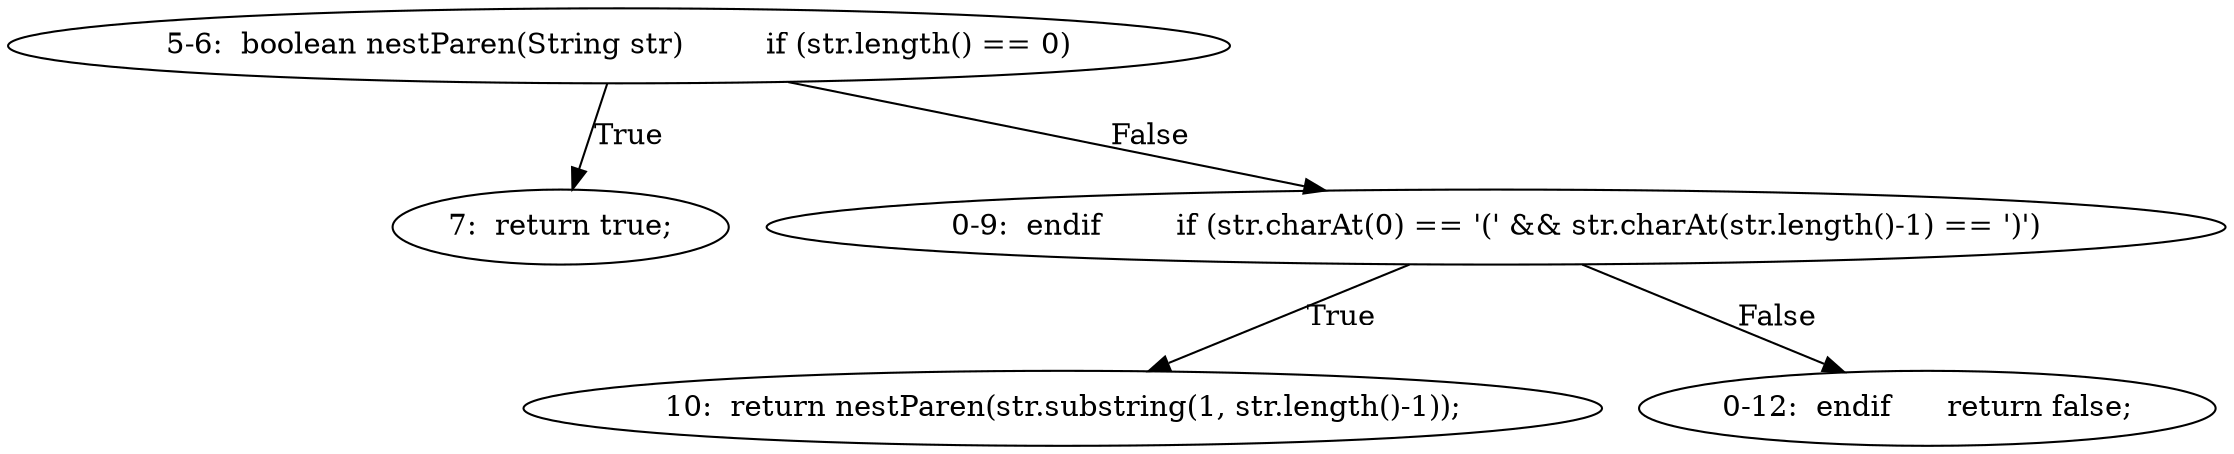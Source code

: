 digraph result_test { 
// graph-vertices
  a1  [label="5-6:  boolean nestParen(String str)	if (str.length() == 0)"]; 
  2  [label="7:  return true;"]; 
  a2  [label="0-9:  endif	if (str.charAt(0) == '(' && str.charAt(str.length()-1) == ')')"]; 
  5  [label="10:  return nestParen(str.substring(1, str.length()-1));"]; 
  a3  [label="0-12:  endif	return false;"]; 
// graph-edges
  a1 -> 2  [label="True"]; 
  a1 -> a2  [label="False"]; 
  a2 -> 5  [label="True"]; 
  a2 -> a3  [label="False"]; 
}